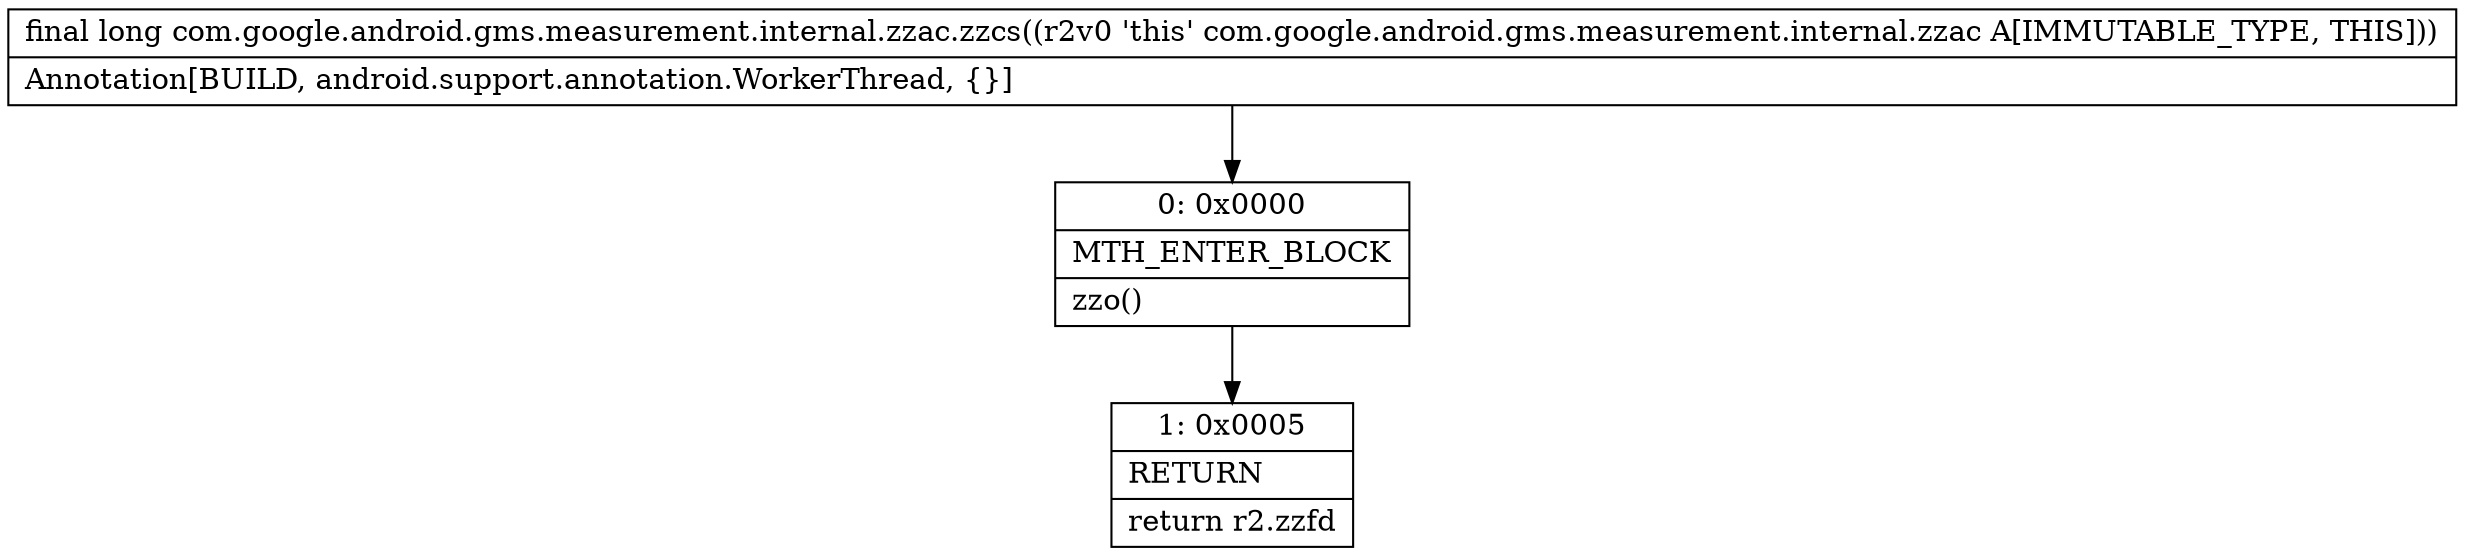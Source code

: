 digraph "CFG forcom.google.android.gms.measurement.internal.zzac.zzcs()J" {
Node_0 [shape=record,label="{0\:\ 0x0000|MTH_ENTER_BLOCK\l|zzo()\l}"];
Node_1 [shape=record,label="{1\:\ 0x0005|RETURN\l|return r2.zzfd\l}"];
MethodNode[shape=record,label="{final long com.google.android.gms.measurement.internal.zzac.zzcs((r2v0 'this' com.google.android.gms.measurement.internal.zzac A[IMMUTABLE_TYPE, THIS]))  | Annotation[BUILD, android.support.annotation.WorkerThread, \{\}]\l}"];
MethodNode -> Node_0;
Node_0 -> Node_1;
}

